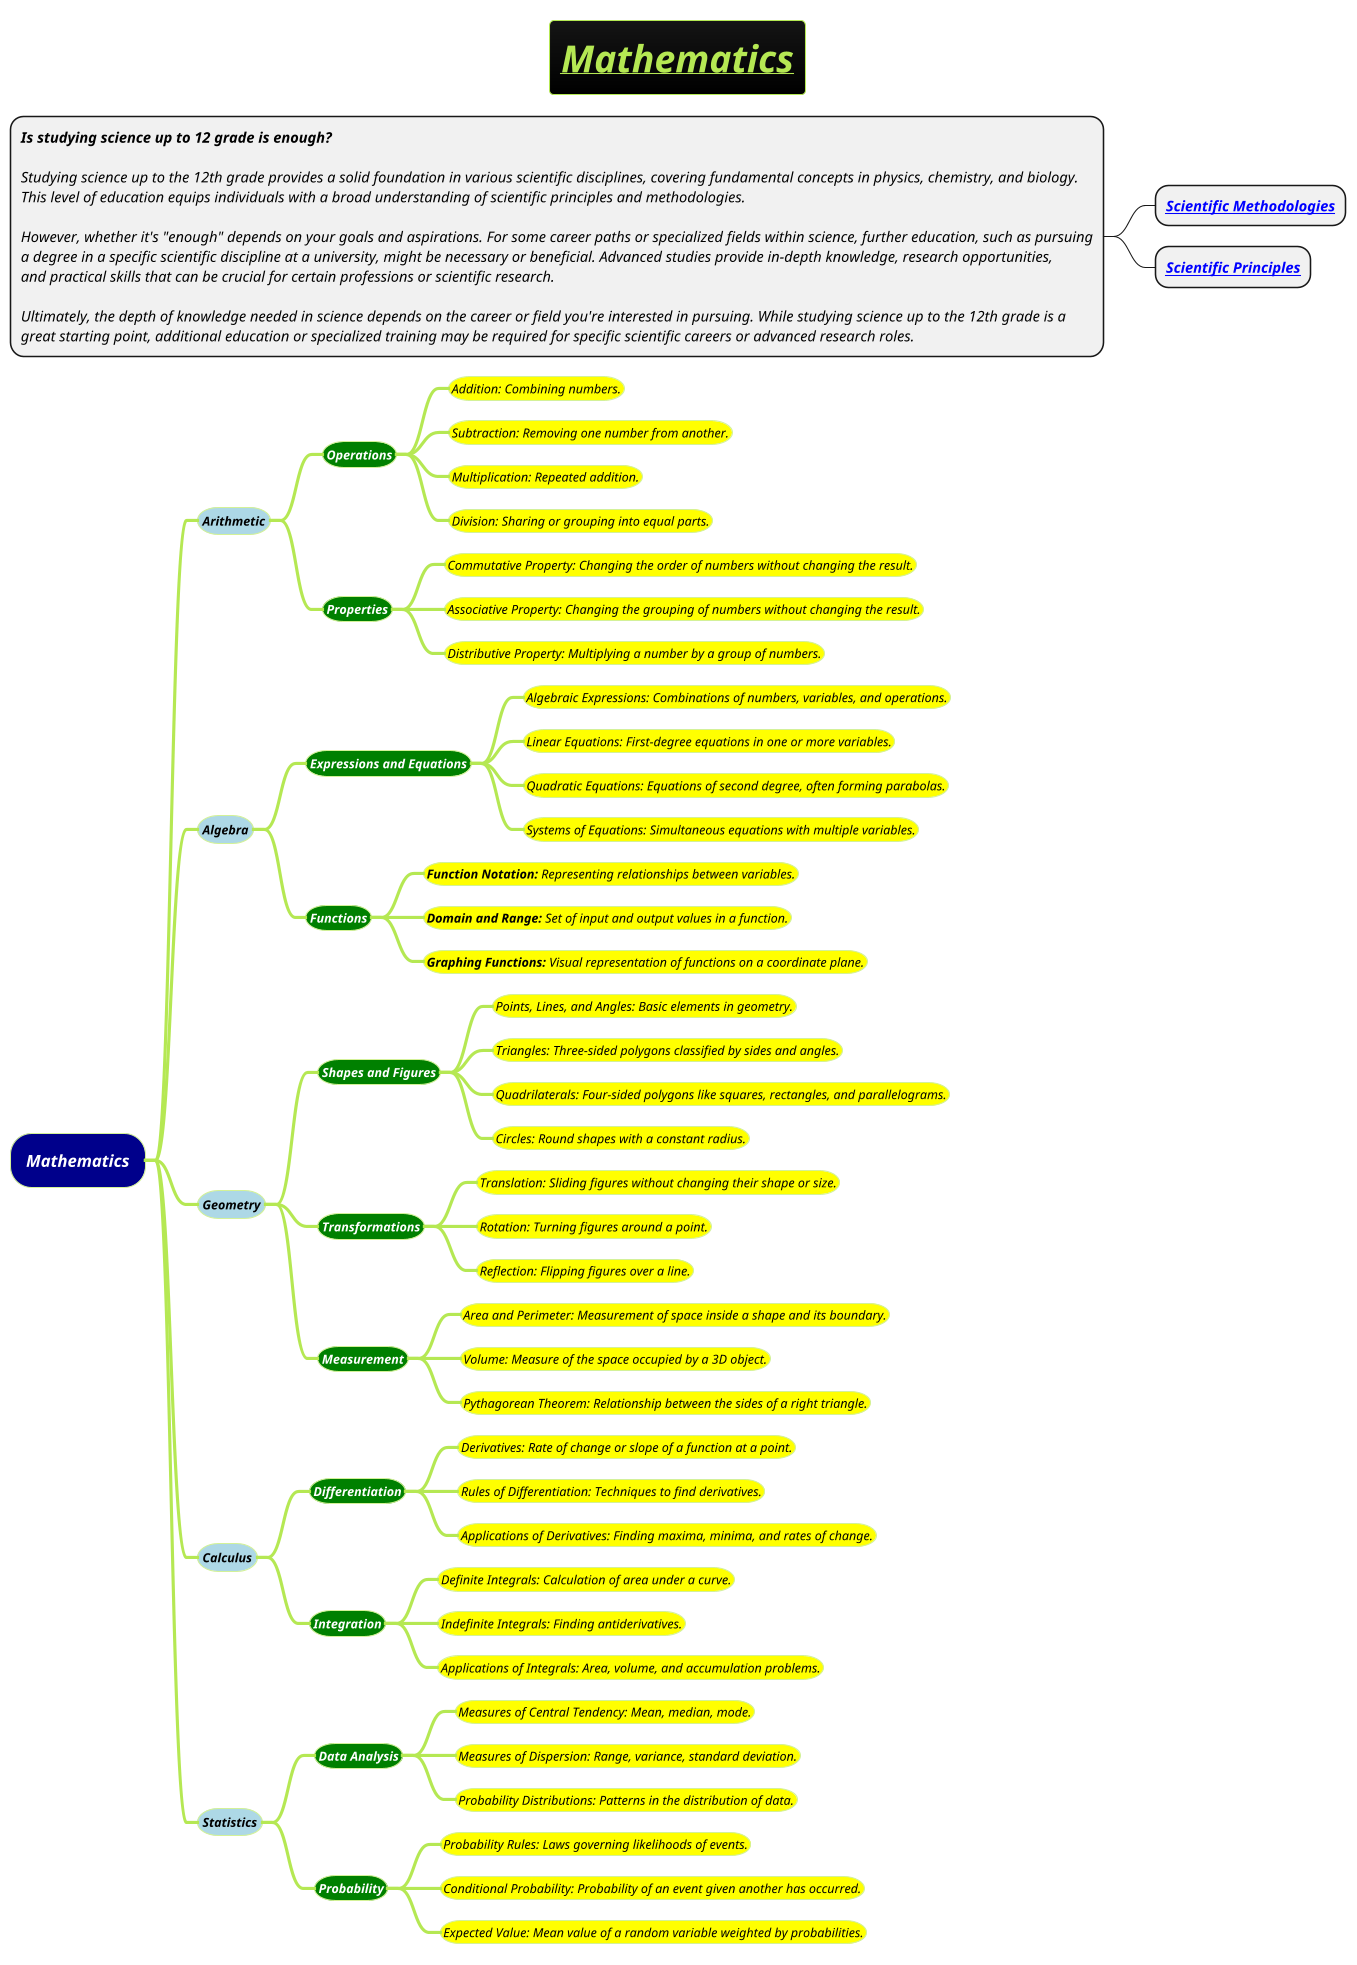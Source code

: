 @startmindmap
title =<i><b><u>Mathematics
*:<b><i>Is studying science up to 12 grade is enough?

<i>Studying science up to the 12th grade provides a solid foundation in various scientific disciplines, covering fundamental concepts in physics, chemistry, and biology.
<i>This level of education equips individuals with a broad understanding of scientific principles and methodologies.

<i>However, whether it's "enough" depends on your goals and aspirations. For some career paths or specialized fields within science, further education, such as pursuing
<i>a degree in a specific scientific discipline at a university, might be necessary or beneficial. Advanced studies provide in-depth knowledge, research opportunities,
<i>and practical skills that can be crucial for certain professions or scientific research.

<i>Ultimately, the depth of knowledge needed in science depends on the career or field you're interested in pursuing. While studying science up to the 12th grade is a
<i>great starting point, additional education or specialized training may be required for specific scientific careers or advanced research roles.;
** <b><i>[[docs/books/12th-grade-science/Scientific-Methodologies.puml Scientific Methodologies]]
** <b><i>[[docs/books/12th-grade-science/Scientific-Principles.puml Scientific Principles]]
!theme hacker

*[#darkblue] <i><color #white>Mathematics
**[#lightblue] <i><color #black><size:12>Arithmetic
***[#green] <b><i><color #white><size:12>Operations
****[#yellow] <i><color #black><size:12>Addition: Combining numbers.
****[#yellow] <i><color #black><size:12>Subtraction: Removing one number from another.
****[#yellow] <i><color #black><size:12>Multiplication: Repeated addition.
****[#yellow] <i><color #black><size:12>Division: Sharing or grouping into equal parts.
***[#green] <b><i><color #white><size:12>Properties
****[#yellow] <i><color #black><size:12>Commutative Property: Changing the order of numbers without changing the result.
****[#yellow] <i><color #black><size:12>Associative Property: Changing the grouping of numbers without changing the result.
****[#yellow] <i><color #black><size:12>Distributive Property: Multiplying a number by a group of numbers.
**[#lightblue] <i><color #black><size:12>Algebra
***[#green] <b><i><color #white><size:12>Expressions and Equations
****[#yellow] <i><color #black><size:12>Algebraic Expressions: Combinations of numbers, variables, and operations.
****[#yellow] <i><color #black><size:12>Linear Equations: First-degree equations in one or more variables.
****[#yellow] <i><color #black><size:12>Quadratic Equations: Equations of second degree, often forming parabolas.
****[#yellow] <i><color #black><size:12>Systems of Equations: Simultaneous equations with multiple variables.
***[#green] <b><i><color #white><size:12>Functions
****[#yellow] <i><color #black><size:12>**Function Notation:** Representing relationships between variables.
****[#yellow] <i><color #black><size:12>**Domain and Range:** Set of input and output values in a function.
****[#yellow] <i><color #black><size:12>**Graphing Functions:** Visual representation of functions on a coordinate plane.
**[#lightblue] <i><color #black><size:12>Geometry
***[#green] <b><i><color #white><size:12>Shapes and Figures
****[#yellow] <i><color #black><size:12>Points, Lines, and Angles: Basic elements in geometry.
****[#yellow] <i><color #black><size:12>Triangles: Three-sided polygons classified by sides and angles.
****[#yellow] <i><color #black><size:12>Quadrilaterals: Four-sided polygons like squares, rectangles, and parallelograms.
****[#yellow] <i><color #black><size:12>Circles: Round shapes with a constant radius.
***[#green] <b><i><color #white><size:12>Transformations
****[#yellow] <i><color #black><size:12>Translation: Sliding figures without changing their shape or size.
****[#yellow] <i><color #black><size:12>Rotation: Turning figures around a point.
****[#yellow] <i><color #black><size:12>Reflection: Flipping figures over a line.
***[#green] <b><i><color #white><size:12>Measurement
****[#yellow] <i><color #black><size:12>Area and Perimeter: Measurement of space inside a shape and its boundary.
****[#yellow] <i><color #black><size:12>Volume: Measure of the space occupied by a 3D object.
****[#yellow] <i><color #black><size:12>Pythagorean Theorem: Relationship between the sides of a right triangle.
**[#lightblue] <i><color #black><size:12>Calculus
***[#green] <b><i><color #white><size:12>Differentiation
****[#yellow] <i><color #black><size:12>Derivatives: Rate of change or slope of a function at a point.
****[#yellow] <i><color #black><size:12>Rules of Differentiation: Techniques to find derivatives.
****[#yellow] <i><color #black><size:12>Applications of Derivatives: Finding maxima, minima, and rates of change.
***[#green] <b><i><color #white><size:12>Integration
****[#yellow] <i><color #black><size:12>Definite Integrals: Calculation of area under a curve.
****[#yellow] <i><color #black><size:12>Indefinite Integrals: Finding antiderivatives.
****[#yellow] <i><color #black><size:12>Applications of Integrals: Area, volume, and accumulation problems.
**[#lightblue] <i><color #black><size:12>Statistics
***[#green] <b><i><color #white><size:12>Data Analysis
****[#yellow] <i><color #black><size:12>Measures of Central Tendency: Mean, median, mode.
****[#yellow] <i><color #black><size:12>Measures of Dispersion: Range, variance, standard deviation.
****[#yellow] <i><color #black><size:12>Probability Distributions: Patterns in the distribution of data.
***[#green] <b><i><color #white><size:12>Probability
****[#yellow] <i><color #black><size:12>Probability Rules: Laws governing likelihoods of events.
****[#yellow] <i><color #black><size:12>Conditional Probability: Probability of an event given another has occurred.
****[#yellow] <i><color #black><size:12>Expected Value: Mean value of a random variable weighted by probabilities.
@endmindmap
